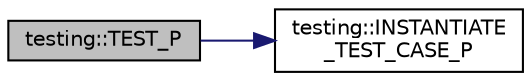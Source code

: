 digraph "testing::TEST_P"
{
  edge [fontname="Helvetica",fontsize="10",labelfontname="Helvetica",labelfontsize="10"];
  node [fontname="Helvetica",fontsize="10",shape=record];
  rankdir="LR";
  Node1768 [label="testing::TEST_P",height=0.2,width=0.4,color="black", fillcolor="grey75", style="filled", fontcolor="black"];
  Node1768 -> Node1769 [color="midnightblue",fontsize="10",style="solid",fontname="Helvetica"];
  Node1769 [label="testing::INSTANTIATE\l_TEST_CASE_P",height=0.2,width=0.4,color="black", fillcolor="white", style="filled",URL="$d0/d75/namespacetesting.html#a5b049e97e9082df909e4a0f740ff5d02"];
}
